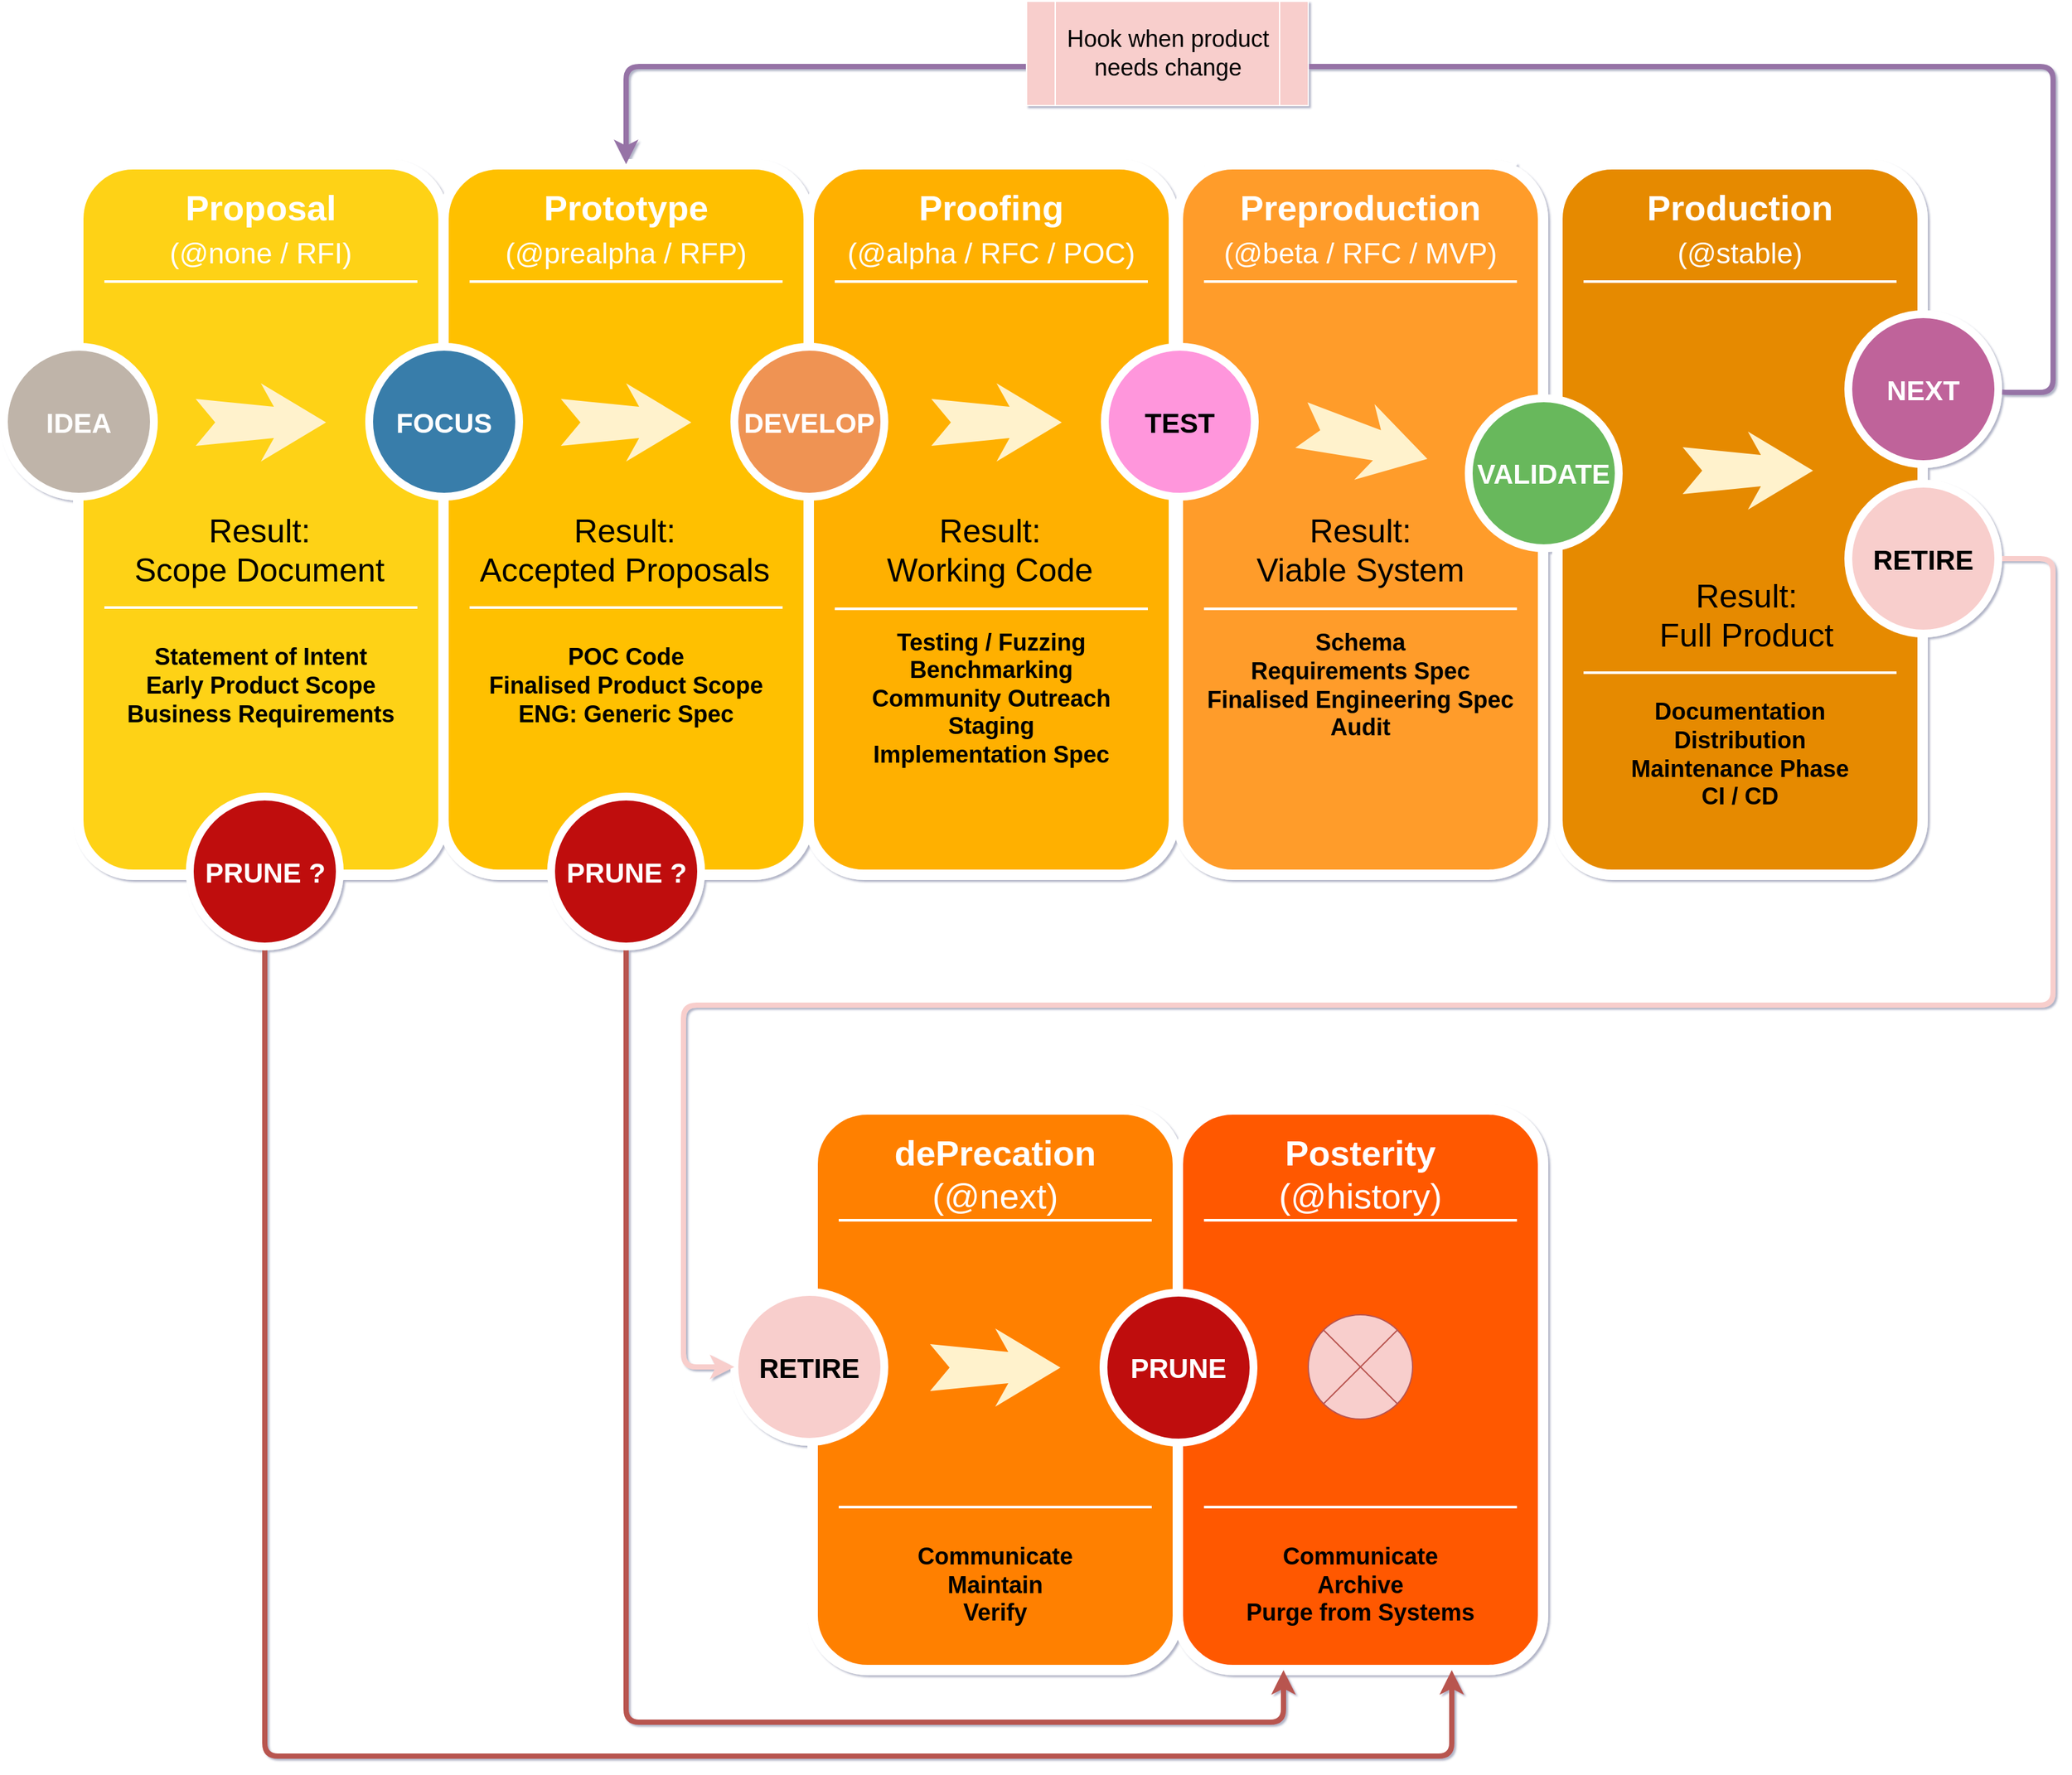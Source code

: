 <mxfile version="13.0.9">
    <diagram name="Page-1" id="12e1b939-464a-85fe-373e-61e167be1490">
        <mxGraphModel dx="1094" dy="1834" grid="1" gridSize="10" guides="1" tooltips="1" connect="1" arrows="1" fold="1" page="1" pageScale="1.5" pageWidth="1169" pageHeight="826" background="#ffffff" math="0" shadow="1">
            <root>
                <mxCell id="0"/>
                <mxCell id="1" parent="0"/>
                <mxCell id="60da8b9f42644d3a-2" value="" style="whiteSpace=wrap;html=1;rounded=1;shadow=0;strokeWidth=8;fontSize=20;align=center;fillColor=#FED217;strokeColor=#FFFFFF;" parent="1" vertex="1">
                    <mxGeometry x="316" y="405" width="280" height="545" as="geometry"/>
                </mxCell>
                <mxCell id="60da8b9f42644d3a-3" value="Proposal&lt;br&gt;&lt;span style=&quot;font-weight: normal&quot;&gt;&lt;font style=&quot;font-size: 22px&quot;&gt;(@none / RFI)&lt;/font&gt;&lt;/span&gt;" style="text;html=1;strokeColor=none;fillColor=none;align=center;verticalAlign=middle;whiteSpace=wrap;rounded=0;shadow=0;fontSize=27;fontColor=#FFFFFF;fontStyle=1" parent="1" vertex="1">
                    <mxGeometry x="316" y="425" width="280" height="60" as="geometry"/>
                </mxCell>
                <mxCell id="60da8b9f42644d3a-4" value="&lt;span style=&quot;font-size: 18px&quot;&gt;Statement of Intent&lt;br&gt;&lt;/span&gt;&lt;span style=&quot;font-size: 18px&quot;&gt;Early Product Scope&lt;br&gt;Business Requirements&lt;br style=&quot;font-size: 18px&quot;&gt;&lt;/span&gt;&lt;span style=&quot;font-size: 18px&quot;&gt;&lt;br style=&quot;font-size: 18px&quot;&gt;&lt;/span&gt;" style="text;html=1;strokeColor=none;fillColor=none;align=center;verticalAlign=middle;whiteSpace=wrap;rounded=0;shadow=0;fontSize=18;fontColor=#000;fontStyle=1" parent="1" vertex="1">
                    <mxGeometry x="316" y="771" width="280" height="90" as="geometry"/>
                </mxCell>
                <mxCell id="60da8b9f42644d3a-6" value="" style="line;strokeWidth=2;html=1;rounded=0;shadow=0;fontSize=27;align=center;fillColor=none;strokeColor=#FFFFFF;" parent="1" vertex="1">
                    <mxGeometry x="336" y="490" width="240" height="10" as="geometry"/>
                </mxCell>
                <mxCell id="60da8b9f42644d3a-7" value="" style="line;strokeWidth=2;html=1;rounded=0;shadow=0;fontSize=27;align=center;fillColor=none;strokeColor=#FFFFFF;" parent="1" vertex="1">
                    <mxGeometry x="336" y="740" width="240" height="10" as="geometry"/>
                </mxCell>
                <mxCell id="60da8b9f42644d3a-8" value="&lt;h2&gt;&lt;font style=&quot;font-size: 21px&quot;&gt;IDEA&lt;/font&gt;&lt;/h2&gt;" style="ellipse;whiteSpace=wrap;html=1;rounded=0;shadow=0;strokeWidth=6;fontSize=14;align=center;fillColor=#BFB4A9;strokeColor=#FFFFFF;fontColor=#FFFFFF;" parent="1" vertex="1">
                    <mxGeometry x="259" y="545" width="115" height="115" as="geometry"/>
                </mxCell>
                <mxCell id="60da8b9f42644d3a-9" value="" style="html=1;shadow=0;dashed=0;align=center;verticalAlign=middle;shape=mxgraph.arrows2.stylisedArrow;dy=0.6;dx=40;notch=15;feather=0.4;rounded=0;strokeWidth=1;fontSize=27;strokeColor=none;fillColor=#fff2cc;" parent="1" vertex="1">
                    <mxGeometry x="406" y="573" width="100" height="60" as="geometry"/>
                </mxCell>
                <mxCell id="60da8b9f42644d3a-17" value="" style="whiteSpace=wrap;html=1;rounded=1;shadow=0;strokeWidth=8;fontSize=20;align=center;fillColor=#FFC001;strokeColor=#FFFFFF;" parent="1" vertex="1">
                    <mxGeometry x="596" y="405" width="280" height="545" as="geometry"/>
                </mxCell>
                <mxCell id="60da8b9f42644d3a-18" value="Prototype&lt;br&gt;&lt;span style=&quot;font-weight: normal&quot;&gt;&lt;font style=&quot;font-size: 22px&quot;&gt;(@prealpha / RFP)&lt;/font&gt;&lt;/span&gt;" style="text;html=1;strokeColor=none;fillColor=none;align=center;verticalAlign=middle;whiteSpace=wrap;rounded=0;shadow=0;fontSize=27;fontColor=#FFFFFF;fontStyle=1" parent="1" vertex="1">
                    <mxGeometry x="596" y="425" width="280" height="60" as="geometry"/>
                </mxCell>
                <mxCell id="60da8b9f42644d3a-19" value="&lt;span style=&quot;font-size: 18px&quot;&gt;POC Code&lt;br&gt;&lt;/span&gt;Finalised Product Scope&lt;br&gt;ENG: Generic Spec&lt;br&gt;&lt;span style=&quot;font-size: 18px&quot;&gt;&lt;br&gt;&lt;/span&gt;" style="text;html=1;strokeColor=none;fillColor=none;align=center;verticalAlign=middle;whiteSpace=wrap;rounded=0;shadow=0;fontSize=18;fontColor=#000;fontStyle=1" parent="1" vertex="1">
                    <mxGeometry x="596" y="758.5" width="280" height="115" as="geometry"/>
                </mxCell>
                <mxCell id="60da8b9f42644d3a-20" value="" style="line;strokeWidth=2;html=1;rounded=0;shadow=0;fontSize=27;align=center;fillColor=none;strokeColor=#FFFFFF;" parent="1" vertex="1">
                    <mxGeometry x="616" y="490" width="240" height="10" as="geometry"/>
                </mxCell>
                <mxCell id="60da8b9f42644d3a-21" value="" style="line;strokeWidth=2;html=1;rounded=0;shadow=0;fontSize=27;align=center;fillColor=none;strokeColor=#FFFFFF;" parent="1" vertex="1">
                    <mxGeometry x="616" y="740" width="240" height="10" as="geometry"/>
                </mxCell>
                <mxCell id="60da8b9f42644d3a-22" value="&lt;h2&gt;&lt;font style=&quot;font-size: 21px&quot;&gt;FOCUS&lt;/font&gt;&lt;/h2&gt;" style="ellipse;whiteSpace=wrap;html=1;rounded=0;shadow=0;strokeWidth=6;fontSize=14;align=center;fillColor=#397DAA;strokeColor=#FFFFFF;fontColor=#FFFFFF;" parent="1" vertex="1">
                    <mxGeometry x="539" y="545" width="115" height="115" as="geometry"/>
                </mxCell>
                <mxCell id="60da8b9f42644d3a-23" value="" style="html=1;shadow=0;dashed=0;align=center;verticalAlign=middle;shape=mxgraph.arrows2.stylisedArrow;dy=0.6;dx=40;notch=15;feather=0.4;rounded=0;strokeWidth=1;fontSize=27;strokeColor=none;fillColor=#fff2cc;" parent="1" vertex="1">
                    <mxGeometry x="686" y="573" width="100" height="60" as="geometry"/>
                </mxCell>
                <mxCell id="60da8b9f42644d3a-24" value="" style="whiteSpace=wrap;html=1;rounded=1;shadow=0;strokeWidth=8;fontSize=20;align=center;fillColor=#FFB001;strokeColor=#FFFFFF;" parent="1" vertex="1">
                    <mxGeometry x="876" y="405" width="280" height="545" as="geometry"/>
                </mxCell>
                <mxCell id="60da8b9f42644d3a-25" value="Proofing&lt;br&gt;&lt;span style=&quot;font-weight: normal&quot;&gt;&lt;font style=&quot;font-size: 22px&quot;&gt;(@alpha / RFC / POC)&lt;/font&gt;&lt;/span&gt;" style="text;html=1;strokeColor=none;fillColor=none;align=center;verticalAlign=middle;whiteSpace=wrap;rounded=0;shadow=0;fontSize=27;fontColor=#FFFFFF;fontStyle=1" parent="1" vertex="1">
                    <mxGeometry x="876" y="425" width="280" height="60" as="geometry"/>
                </mxCell>
                <mxCell id="60da8b9f42644d3a-26" value="Testing / Fuzzing&lt;br&gt;Benchmarking&lt;br&gt;Community Outreach&lt;br&gt;Staging&lt;br&gt;Implementation Spec" style="text;html=1;strokeColor=none;fillColor=none;align=center;verticalAlign=middle;whiteSpace=wrap;rounded=0;shadow=0;fontSize=18;fontColor=#000000;fontStyle=1" parent="1" vertex="1">
                    <mxGeometry x="876" y="740" width="280" height="150" as="geometry"/>
                </mxCell>
                <mxCell id="60da8b9f42644d3a-27" value="" style="line;strokeWidth=2;html=1;rounded=0;shadow=0;fontSize=27;align=center;fillColor=none;strokeColor=#FFFFFF;" parent="1" vertex="1">
                    <mxGeometry x="896" y="490" width="240" height="10" as="geometry"/>
                </mxCell>
                <mxCell id="60da8b9f42644d3a-28" value="" style="line;strokeWidth=2;html=1;rounded=0;shadow=0;fontSize=27;align=center;fillColor=none;strokeColor=#FFFFFF;" parent="1" vertex="1">
                    <mxGeometry x="896" y="741" width="240" height="10" as="geometry"/>
                </mxCell>
                <mxCell id="60da8b9f42644d3a-29" value="&lt;h2&gt;&lt;font style=&quot;font-size: 21px&quot;&gt;DEVELOP&lt;/font&gt;&lt;/h2&gt;" style="ellipse;whiteSpace=wrap;html=1;rounded=0;shadow=0;strokeWidth=6;fontSize=14;align=center;fillColor=#EF9353;strokeColor=#FFFFFF;fontColor=#FFFFFF;" parent="1" vertex="1">
                    <mxGeometry x="819" y="545" width="115" height="115" as="geometry"/>
                </mxCell>
                <mxCell id="60da8b9f42644d3a-31" value="" style="whiteSpace=wrap;html=1;rounded=1;shadow=0;strokeWidth=8;fontSize=20;align=center;fillColor=#E68A00;strokeColor=#FFFFFF;" parent="1" vertex="1">
                    <mxGeometry x="1450" y="405" width="280" height="545" as="geometry"/>
                </mxCell>
                <mxCell id="60da8b9f42644d3a-32" value="Production&lt;br&gt;&lt;span style=&quot;font-weight: normal&quot;&gt;&lt;font style=&quot;font-size: 22px&quot;&gt;(@stable)&lt;/font&gt;&lt;/span&gt;" style="text;html=1;strokeColor=none;fillColor=none;align=center;verticalAlign=middle;whiteSpace=wrap;rounded=0;shadow=0;fontSize=27;fontColor=#FFFFFF;fontStyle=1" parent="1" vertex="1">
                    <mxGeometry x="1450" y="425" width="280" height="60" as="geometry"/>
                </mxCell>
                <mxCell id="60da8b9f42644d3a-33" value="Documentation&lt;br&gt;Distribution&lt;br&gt;Maintenance Phase&lt;br&gt;CI / CD" style="text;html=1;strokeColor=none;fillColor=none;align=center;verticalAlign=middle;whiteSpace=wrap;rounded=0;shadow=0;fontSize=18;fontColor=#000;fontStyle=1" parent="1" vertex="1">
                    <mxGeometry x="1450" y="813" width="280" height="90" as="geometry"/>
                </mxCell>
                <mxCell id="60da8b9f42644d3a-34" value="" style="line;strokeWidth=2;html=1;rounded=0;shadow=0;fontSize=27;align=center;fillColor=none;strokeColor=#FFFFFF;" parent="1" vertex="1">
                    <mxGeometry x="1470" y="490" width="240" height="10" as="geometry"/>
                </mxCell>
                <mxCell id="60da8b9f42644d3a-35" value="" style="line;strokeWidth=2;html=1;rounded=0;shadow=0;fontSize=27;align=center;fillColor=none;strokeColor=#FFFFFF;" parent="1" vertex="1">
                    <mxGeometry x="1470" y="790" width="240" height="10" as="geometry"/>
                </mxCell>
                <mxCell id="60da8b9f42644d3a-37" value="" style="html=1;shadow=0;dashed=0;align=center;verticalAlign=middle;shape=mxgraph.arrows2.stylisedArrow;dy=0.6;dx=40;notch=15;feather=0.4;rounded=0;strokeWidth=1;fontSize=27;strokeColor=none;fillColor=#fff2cc;" parent="1" vertex="1">
                    <mxGeometry x="1546" y="610" width="100" height="60" as="geometry"/>
                </mxCell>
                <mxCell id="tfu12UOz4UIolz7lacpK-1" value="" style="whiteSpace=wrap;html=1;rounded=1;shadow=0;strokeWidth=8;fontSize=20;align=center;fillColor=#FF8000;strokeColor=#FFFFFF;" parent="1" vertex="1">
                    <mxGeometry x="879" y="1130" width="280" height="430" as="geometry"/>
                </mxCell>
                <mxCell id="tfu12UOz4UIolz7lacpK-2" value="dePrecation&lt;br&gt;&lt;span style=&quot;font-weight: normal&quot;&gt;(@next)&lt;/span&gt;" style="text;html=1;strokeColor=none;fillColor=none;align=center;verticalAlign=middle;whiteSpace=wrap;rounded=0;shadow=0;fontSize=27;fontColor=#FFFFFF;fontStyle=1" parent="1" vertex="1">
                    <mxGeometry x="879" y="1150" width="280" height="60" as="geometry"/>
                </mxCell>
                <mxCell id="tfu12UOz4UIolz7lacpK-3" value="&lt;span&gt;Communicate&lt;br&gt;Maintain&lt;/span&gt;&lt;br&gt;&lt;div style=&quot;font-size: 18px&quot;&gt;Verify&lt;/div&gt;" style="text;html=1;strokeColor=none;fillColor=none;align=center;verticalAlign=middle;whiteSpace=wrap;rounded=0;shadow=0;fontSize=18;fontColor=#000000;fontStyle=1" parent="1" vertex="1">
                    <mxGeometry x="879" y="1450" width="280" height="90" as="geometry"/>
                </mxCell>
                <mxCell id="tfu12UOz4UIolz7lacpK-4" value="" style="line;strokeWidth=2;html=1;rounded=0;shadow=0;fontSize=27;align=center;fillColor=none;strokeColor=#FFFFFF;" parent="1" vertex="1">
                    <mxGeometry x="899" y="1210" width="240" height="10" as="geometry"/>
                </mxCell>
                <mxCell id="tfu12UOz4UIolz7lacpK-5" value="" style="line;strokeWidth=2;html=1;rounded=0;shadow=0;fontSize=27;align=center;fillColor=none;strokeColor=#FFFFFF;" parent="1" vertex="1">
                    <mxGeometry x="899" y="1430" width="240" height="10" as="geometry"/>
                </mxCell>
                <mxCell id="tfu12UOz4UIolz7lacpK-6" value="" style="html=1;shadow=0;dashed=0;align=center;verticalAlign=middle;shape=mxgraph.arrows2.stylisedArrow;dy=0.6;dx=40;notch=15;feather=0.4;rounded=0;strokeWidth=1;fontSize=27;strokeColor=none;fillColor=#fff2cc;" parent="1" vertex="1">
                    <mxGeometry x="969" y="1298" width="100" height="60" as="geometry"/>
                </mxCell>
                <mxCell id="tfu12UOz4UIolz7lacpK-7" value="" style="whiteSpace=wrap;html=1;rounded=1;shadow=0;strokeWidth=8;fontSize=20;align=center;fillColor=#FF5805;strokeColor=#FFFFFF;" parent="1" vertex="1">
                    <mxGeometry x="1159" y="1130" width="280" height="430" as="geometry"/>
                </mxCell>
                <mxCell id="tfu12UOz4UIolz7lacpK-8" value="Posterity&lt;br&gt;&lt;span style=&quot;font-weight: normal&quot;&gt;(@history)&lt;/span&gt;" style="text;html=1;strokeColor=none;fillColor=none;align=center;verticalAlign=middle;whiteSpace=wrap;rounded=0;shadow=0;fontSize=27;fontColor=#FFFFFF;fontStyle=1" parent="1" vertex="1">
                    <mxGeometry x="1159" y="1150" width="280" height="60" as="geometry"/>
                </mxCell>
                <mxCell id="tfu12UOz4UIolz7lacpK-9" value="Communicate&lt;br&gt;Archive&lt;br&gt;Purge from Systems" style="text;html=1;strokeColor=none;fillColor=none;align=center;verticalAlign=middle;whiteSpace=wrap;rounded=0;shadow=0;fontSize=18;fontColor=#000000;fontStyle=1" parent="1" vertex="1">
                    <mxGeometry x="1159" y="1450" width="280" height="90" as="geometry"/>
                </mxCell>
                <mxCell id="tfu12UOz4UIolz7lacpK-10" value="" style="line;strokeWidth=2;html=1;rounded=0;shadow=0;fontSize=27;align=center;fillColor=none;strokeColor=#FFFFFF;" parent="1" vertex="1">
                    <mxGeometry x="1179" y="1210" width="240" height="10" as="geometry"/>
                </mxCell>
                <mxCell id="tfu12UOz4UIolz7lacpK-11" value="" style="line;strokeWidth=2;html=1;rounded=0;shadow=0;fontSize=27;align=center;fillColor=none;strokeColor=#FFFFFF;" parent="1" vertex="1">
                    <mxGeometry x="1179" y="1430" width="240" height="10" as="geometry"/>
                </mxCell>
                <mxCell id="tfu12UOz4UIolz7lacpK-12" value="&lt;h2&gt;RETIRE&lt;/h2&gt;" style="ellipse;whiteSpace=wrap;html=1;rounded=0;shadow=0;strokeWidth=6;fontSize=14;align=center;fillColor=#F8CECC;strokeColor=#FFFFFF;" parent="1" vertex="1">
                    <mxGeometry x="819" y="1270" width="115" height="115" as="geometry"/>
                </mxCell>
                <mxCell id="tfu12UOz4UIolz7lacpK-14" value="&lt;h2&gt;PRUNE&lt;/h2&gt;" style="ellipse;whiteSpace=wrap;html=1;rounded=0;shadow=0;strokeWidth=6;fontSize=14;align=center;fillColor=#BF1111;strokeColor=#FFFFFF;fontColor=#FFFFFF;" parent="1" vertex="1">
                    <mxGeometry x="1102" y="1270.5" width="115" height="115" as="geometry"/>
                </mxCell>
                <mxCell id="tfu12UOz4UIolz7lacpK-24" style="edgeStyle=orthogonalEdgeStyle;rounded=1;orthogonalLoop=1;jettySize=auto;html=1;exitX=1;exitY=0.5;exitDx=0;exitDy=0;entryX=0.5;entryY=0;entryDx=0;entryDy=0;fontSize=18;strokeWidth=4;endArrow=classic;endFill=1;fillColor=#e1d5e7;strokeColor=#9673a6;" parent="1" source="60da8b9f42644d3a-38" target="60da8b9f42644d3a-17" edge="1">
                    <mxGeometry relative="1" as="geometry">
                        <Array as="points">
                            <mxPoint x="1788" y="580"/>
                            <mxPoint x="1830" y="580"/>
                            <mxPoint x="1830" y="330"/>
                            <mxPoint x="736" y="330"/>
                        </Array>
                    </mxGeometry>
                </mxCell>
                <mxCell id="60da8b9f42644d3a-38" value="&lt;h2&gt;NEXT&lt;/h2&gt;" style="ellipse;whiteSpace=wrap;html=1;rounded=0;shadow=0;strokeWidth=6;fontSize=14;align=center;fillColor=#BF639A;strokeColor=#FFFFFF;fontColor=#FFFFFF;" parent="1" vertex="1">
                    <mxGeometry x="1673" y="520" width="115" height="115" as="geometry"/>
                </mxCell>
                <mxCell id="tfu12UOz4UIolz7lacpK-28" style="edgeStyle=orthogonalEdgeStyle;rounded=1;orthogonalLoop=1;jettySize=auto;html=1;entryX=0;entryY=0.5;entryDx=0;entryDy=0;fontSize=18;strokeWidth=4;endArrow=classic;endFill=1;fillColor=#fad9d5;strokeColor=#F8CECC;exitX=1;exitY=0.5;exitDx=0;exitDy=0;" parent="1" source="tfu12UOz4UIolz7lacpK-21" target="tfu12UOz4UIolz7lacpK-12" edge="1">
                    <mxGeometry relative="1" as="geometry">
                        <mxPoint x="1530" y="690" as="sourcePoint"/>
                        <mxPoint x="305" y="1113" as="targetPoint"/>
                        <Array as="points">
                            <mxPoint x="1830" y="708"/>
                            <mxPoint x="1830" y="1050"/>
                            <mxPoint x="780" y="1050"/>
                            <mxPoint x="780" y="1328"/>
                        </Array>
                    </mxGeometry>
                </mxCell>
                <mxCell id="tfu12UOz4UIolz7lacpK-21" value="&lt;h2&gt;&lt;font color=&quot;#000000&quot;&gt;RETIRE&lt;/font&gt;&lt;/h2&gt;" style="ellipse;whiteSpace=wrap;html=1;rounded=0;shadow=0;strokeWidth=6;fontSize=14;align=center;fillColor=#F8CECC;strokeColor=#FFFFFF;fontColor=#FFFFFF;" parent="1" vertex="1">
                    <mxGeometry x="1673" y="650" width="115" height="115" as="geometry"/>
                </mxCell>
                <mxCell id="tfu12UOz4UIolz7lacpK-30" style="edgeStyle=orthogonalEdgeStyle;rounded=1;orthogonalLoop=1;jettySize=auto;html=1;fontSize=18;strokeWidth=4;endArrow=classic;endFill=1;fillColor=#f8cecc;strokeColor=#b85450;exitX=0.5;exitY=1;exitDx=0;exitDy=0;" parent="1" source="tfu12UOz4UIolz7lacpK-20" edge="1">
                    <mxGeometry relative="1" as="geometry">
                        <mxPoint x="703.94" y="1034.75" as="sourcePoint"/>
                        <mxPoint x="1240" y="1560" as="targetPoint"/>
                        <Array as="points">
                            <mxPoint x="736" y="1600"/>
                            <mxPoint x="1240" y="1600"/>
                        </Array>
                    </mxGeometry>
                </mxCell>
                <mxCell id="tfu12UOz4UIolz7lacpK-31" style="edgeStyle=orthogonalEdgeStyle;rounded=1;orthogonalLoop=1;jettySize=auto;html=1;fontSize=18;strokeWidth=4;endArrow=classic;endFill=1;fillColor=#f8cecc;strokeColor=#b85450;exitX=0.5;exitY=1;exitDx=0;exitDy=0;entryX=0.75;entryY=1;entryDx=0;entryDy=0;" parent="1" source="tfu12UOz4UIolz7lacpK-19" target="tfu12UOz4UIolz7lacpK-7" edge="1">
                    <mxGeometry relative="1" as="geometry">
                        <mxPoint x="460" y="1030.5" as="sourcePoint"/>
                        <mxPoint x="964" y="1585.5" as="targetPoint"/>
                        <Array as="points">
                            <mxPoint x="459" y="1626"/>
                            <mxPoint x="1369" y="1626"/>
                        </Array>
                    </mxGeometry>
                </mxCell>
                <mxCell id="tfu12UOz4UIolz7lacpK-19" value="&lt;h2&gt;PRUNE ?&lt;/h2&gt;" style="ellipse;whiteSpace=wrap;html=1;rounded=0;shadow=0;strokeWidth=6;fontSize=14;align=center;fillColor=#BF1111;strokeColor=#FFFFFF;fontColor=#FFFFFF;" parent="1" vertex="1">
                    <mxGeometry x="401.5" y="890" width="115" height="115" as="geometry"/>
                </mxCell>
                <mxCell id="tfu12UOz4UIolz7lacpK-20" value="&lt;h2&gt;PRUNE ?&lt;/h2&gt;" style="ellipse;whiteSpace=wrap;html=1;rounded=0;shadow=0;strokeWidth=6;fontSize=14;align=center;fillColor=#BF1111;strokeColor=#FFFFFF;fontColor=#FFFFFF;" parent="1" vertex="1">
                    <mxGeometry x="678.5" y="890" width="115" height="115" as="geometry"/>
                </mxCell>
                <mxCell id="tfu12UOz4UIolz7lacpK-34" value="" style="shape=sumEllipse;perimeter=ellipsePerimeter;whiteSpace=wrap;html=1;backgroundOutline=1;strokeColor=#b85450;fillColor=#f8cecc;fontSize=18;" parent="1" vertex="1">
                    <mxGeometry x="1259" y="1287.5" width="80" height="80" as="geometry"/>
                </mxCell>
                <mxCell id="tfu12UOz4UIolz7lacpK-35" value="Hook when product needs change" style="shape=process;whiteSpace=wrap;html=1;backgroundOutline=1;strokeColor=#FFFFFF;fillColor=#F8CECC;fontSize=18;fontColor=#000000;" parent="1" vertex="1">
                    <mxGeometry x="1043" y="280" width="216" height="80" as="geometry"/>
                </mxCell>
                <mxCell id="VFFaRk5Ltsm0oyYX9wDk-1" value="" style="whiteSpace=wrap;html=1;rounded=1;shadow=0;strokeWidth=8;fontSize=20;align=center;fillColor=#FF9C2B;strokeColor=#FFFFFF;" parent="1" vertex="1">
                    <mxGeometry x="1159" y="405" width="280" height="545" as="geometry"/>
                </mxCell>
                <mxCell id="VFFaRk5Ltsm0oyYX9wDk-2" value="Preproduction&lt;br&gt;&lt;span style=&quot;font-weight: normal&quot;&gt;&lt;font style=&quot;font-size: 22px&quot;&gt;(@beta / RFC / MVP)&lt;/font&gt;&lt;/span&gt;" style="text;html=1;strokeColor=none;fillColor=none;align=center;verticalAlign=middle;whiteSpace=wrap;rounded=0;shadow=0;fontSize=27;fontColor=#FFFFFF;fontStyle=1" parent="1" vertex="1">
                    <mxGeometry x="1159" y="425" width="280" height="60" as="geometry"/>
                </mxCell>
                <mxCell id="VFFaRk5Ltsm0oyYX9wDk-3" value="Schema&lt;br&gt;Requirements Spec&lt;br&gt;Finalised Engineering Spec&lt;br&gt;Audit" style="text;html=1;strokeColor=none;fillColor=none;align=center;verticalAlign=middle;whiteSpace=wrap;rounded=0;shadow=0;fontSize=18;fontColor=#000000;fontStyle=1" parent="1" vertex="1">
                    <mxGeometry x="1159" y="740" width="280" height="130" as="geometry"/>
                </mxCell>
                <mxCell id="VFFaRk5Ltsm0oyYX9wDk-4" value="" style="line;strokeWidth=2;html=1;rounded=0;shadow=0;fontSize=27;align=center;fillColor=none;strokeColor=#FFFFFF;" parent="1" vertex="1">
                    <mxGeometry x="1179" y="490" width="240" height="10" as="geometry"/>
                </mxCell>
                <mxCell id="VFFaRk5Ltsm0oyYX9wDk-10" value="" style="line;strokeWidth=2;html=1;rounded=0;shadow=0;fontSize=27;align=center;fillColor=none;strokeColor=#FFFFFF;" parent="1" vertex="1">
                    <mxGeometry x="1179" y="400" width="240" height="10" as="geometry"/>
                </mxCell>
                <mxCell id="VFFaRk5Ltsm0oyYX9wDk-5" value="" style="line;strokeWidth=2;html=1;rounded=0;shadow=0;fontSize=27;align=center;fillColor=none;strokeColor=#FFFFFF;" parent="1" vertex="1">
                    <mxGeometry x="1179" y="741" width="240" height="10" as="geometry"/>
                </mxCell>
                <mxCell id="VFFaRk5Ltsm0oyYX9wDk-6" value="" style="html=1;shadow=0;dashed=0;align=center;verticalAlign=middle;shape=mxgraph.arrows2.stylisedArrow;dy=0.6;dx=40;notch=15;feather=0.4;rounded=0;strokeWidth=1;fontSize=27;strokeColor=none;fillColor=#fff2cc;rotation=15;" parent="1" vertex="1">
                    <mxGeometry x="1252" y="588" width="100" height="60" as="geometry"/>
                </mxCell>
                <mxCell id="VFFaRk5Ltsm0oyYX9wDk-7" value="&lt;h2&gt;VALIDATE&lt;/h2&gt;" style="ellipse;whiteSpace=wrap;html=1;rounded=0;shadow=0;strokeWidth=6;fontSize=14;align=center;fillColor=#68B85C;strokeColor=#FFFFFF;fontColor=#FFFFFF;" parent="1" vertex="1">
                    <mxGeometry x="1382" y="584.5" width="115" height="115" as="geometry"/>
                </mxCell>
                <mxCell id="VFFaRk5Ltsm0oyYX9wDk-8" value="" style="html=1;shadow=0;dashed=0;align=center;verticalAlign=middle;shape=mxgraph.arrows2.stylisedArrow;dy=0.6;dx=40;notch=15;feather=0.4;rounded=0;strokeWidth=1;fontSize=27;strokeColor=none;fillColor=#fff2cc;" parent="1" vertex="1">
                    <mxGeometry x="970" y="573" width="100" height="60" as="geometry"/>
                </mxCell>
                <mxCell id="VFFaRk5Ltsm0oyYX9wDk-9" value="&lt;h2&gt;&lt;font style=&quot;font-size: 21px&quot;&gt;TEST&lt;/font&gt;&lt;/h2&gt;" style="ellipse;whiteSpace=wrap;html=1;rounded=0;shadow=0;strokeWidth=6;fontSize=14;align=center;fillColor=#FF96DC;strokeColor=#FFF;" parent="1" vertex="1">
                    <mxGeometry x="1103" y="545" width="115" height="115" as="geometry"/>
                </mxCell>
                <mxCell id="z1gLprtQ7-foQ-svYfto-1" value="&lt;font style=&quot;font-size: 25px&quot;&gt;Result:&lt;br&gt;Scope Document&lt;/font&gt;" style="text;html=1;strokeColor=none;fillColor=none;align=center;verticalAlign=middle;whiteSpace=wrap;rounded=0;" parent="1" vertex="1">
                    <mxGeometry x="340" y="670" width="230" height="60" as="geometry"/>
                </mxCell>
                <mxCell id="z1gLprtQ7-foQ-svYfto-3" value="&lt;font style=&quot;font-size: 25px&quot;&gt;Result:&lt;br&gt;Accepted Proposals&lt;br&gt;&lt;/font&gt;" style="text;html=1;strokeColor=none;fillColor=none;align=center;verticalAlign=middle;whiteSpace=wrap;rounded=0;" parent="1" vertex="1">
                    <mxGeometry x="620" y="670" width="230" height="60" as="geometry"/>
                </mxCell>
                <mxCell id="z1gLprtQ7-foQ-svYfto-4" value="&lt;font style=&quot;font-size: 25px&quot;&gt;Result:&lt;br&gt;Working Code&lt;br&gt;&lt;/font&gt;" style="text;html=1;strokeColor=none;fillColor=none;align=center;verticalAlign=middle;whiteSpace=wrap;rounded=0;" parent="1" vertex="1">
                    <mxGeometry x="900" y="670" width="230" height="60" as="geometry"/>
                </mxCell>
                <mxCell id="2" value="&lt;font style=&quot;font-size: 25px&quot;&gt;Result:&lt;br&gt;Viable System&lt;br&gt;&lt;/font&gt;" style="text;html=1;strokeColor=none;fillColor=none;align=center;verticalAlign=middle;whiteSpace=wrap;rounded=0;" vertex="1" parent="1">
                    <mxGeometry x="1184" y="670" width="230" height="60" as="geometry"/>
                </mxCell>
                <mxCell id="3" value="&lt;font style=&quot;font-size: 25px&quot;&gt;Result:&lt;br&gt;Full Product&lt;br&gt;&lt;/font&gt;" style="text;html=1;strokeColor=none;fillColor=none;align=center;verticalAlign=middle;whiteSpace=wrap;rounded=0;" vertex="1" parent="1">
                    <mxGeometry x="1480" y="720" width="230" height="60" as="geometry"/>
                </mxCell>
            </root>
        </mxGraphModel>
    </diagram>
</mxfile>